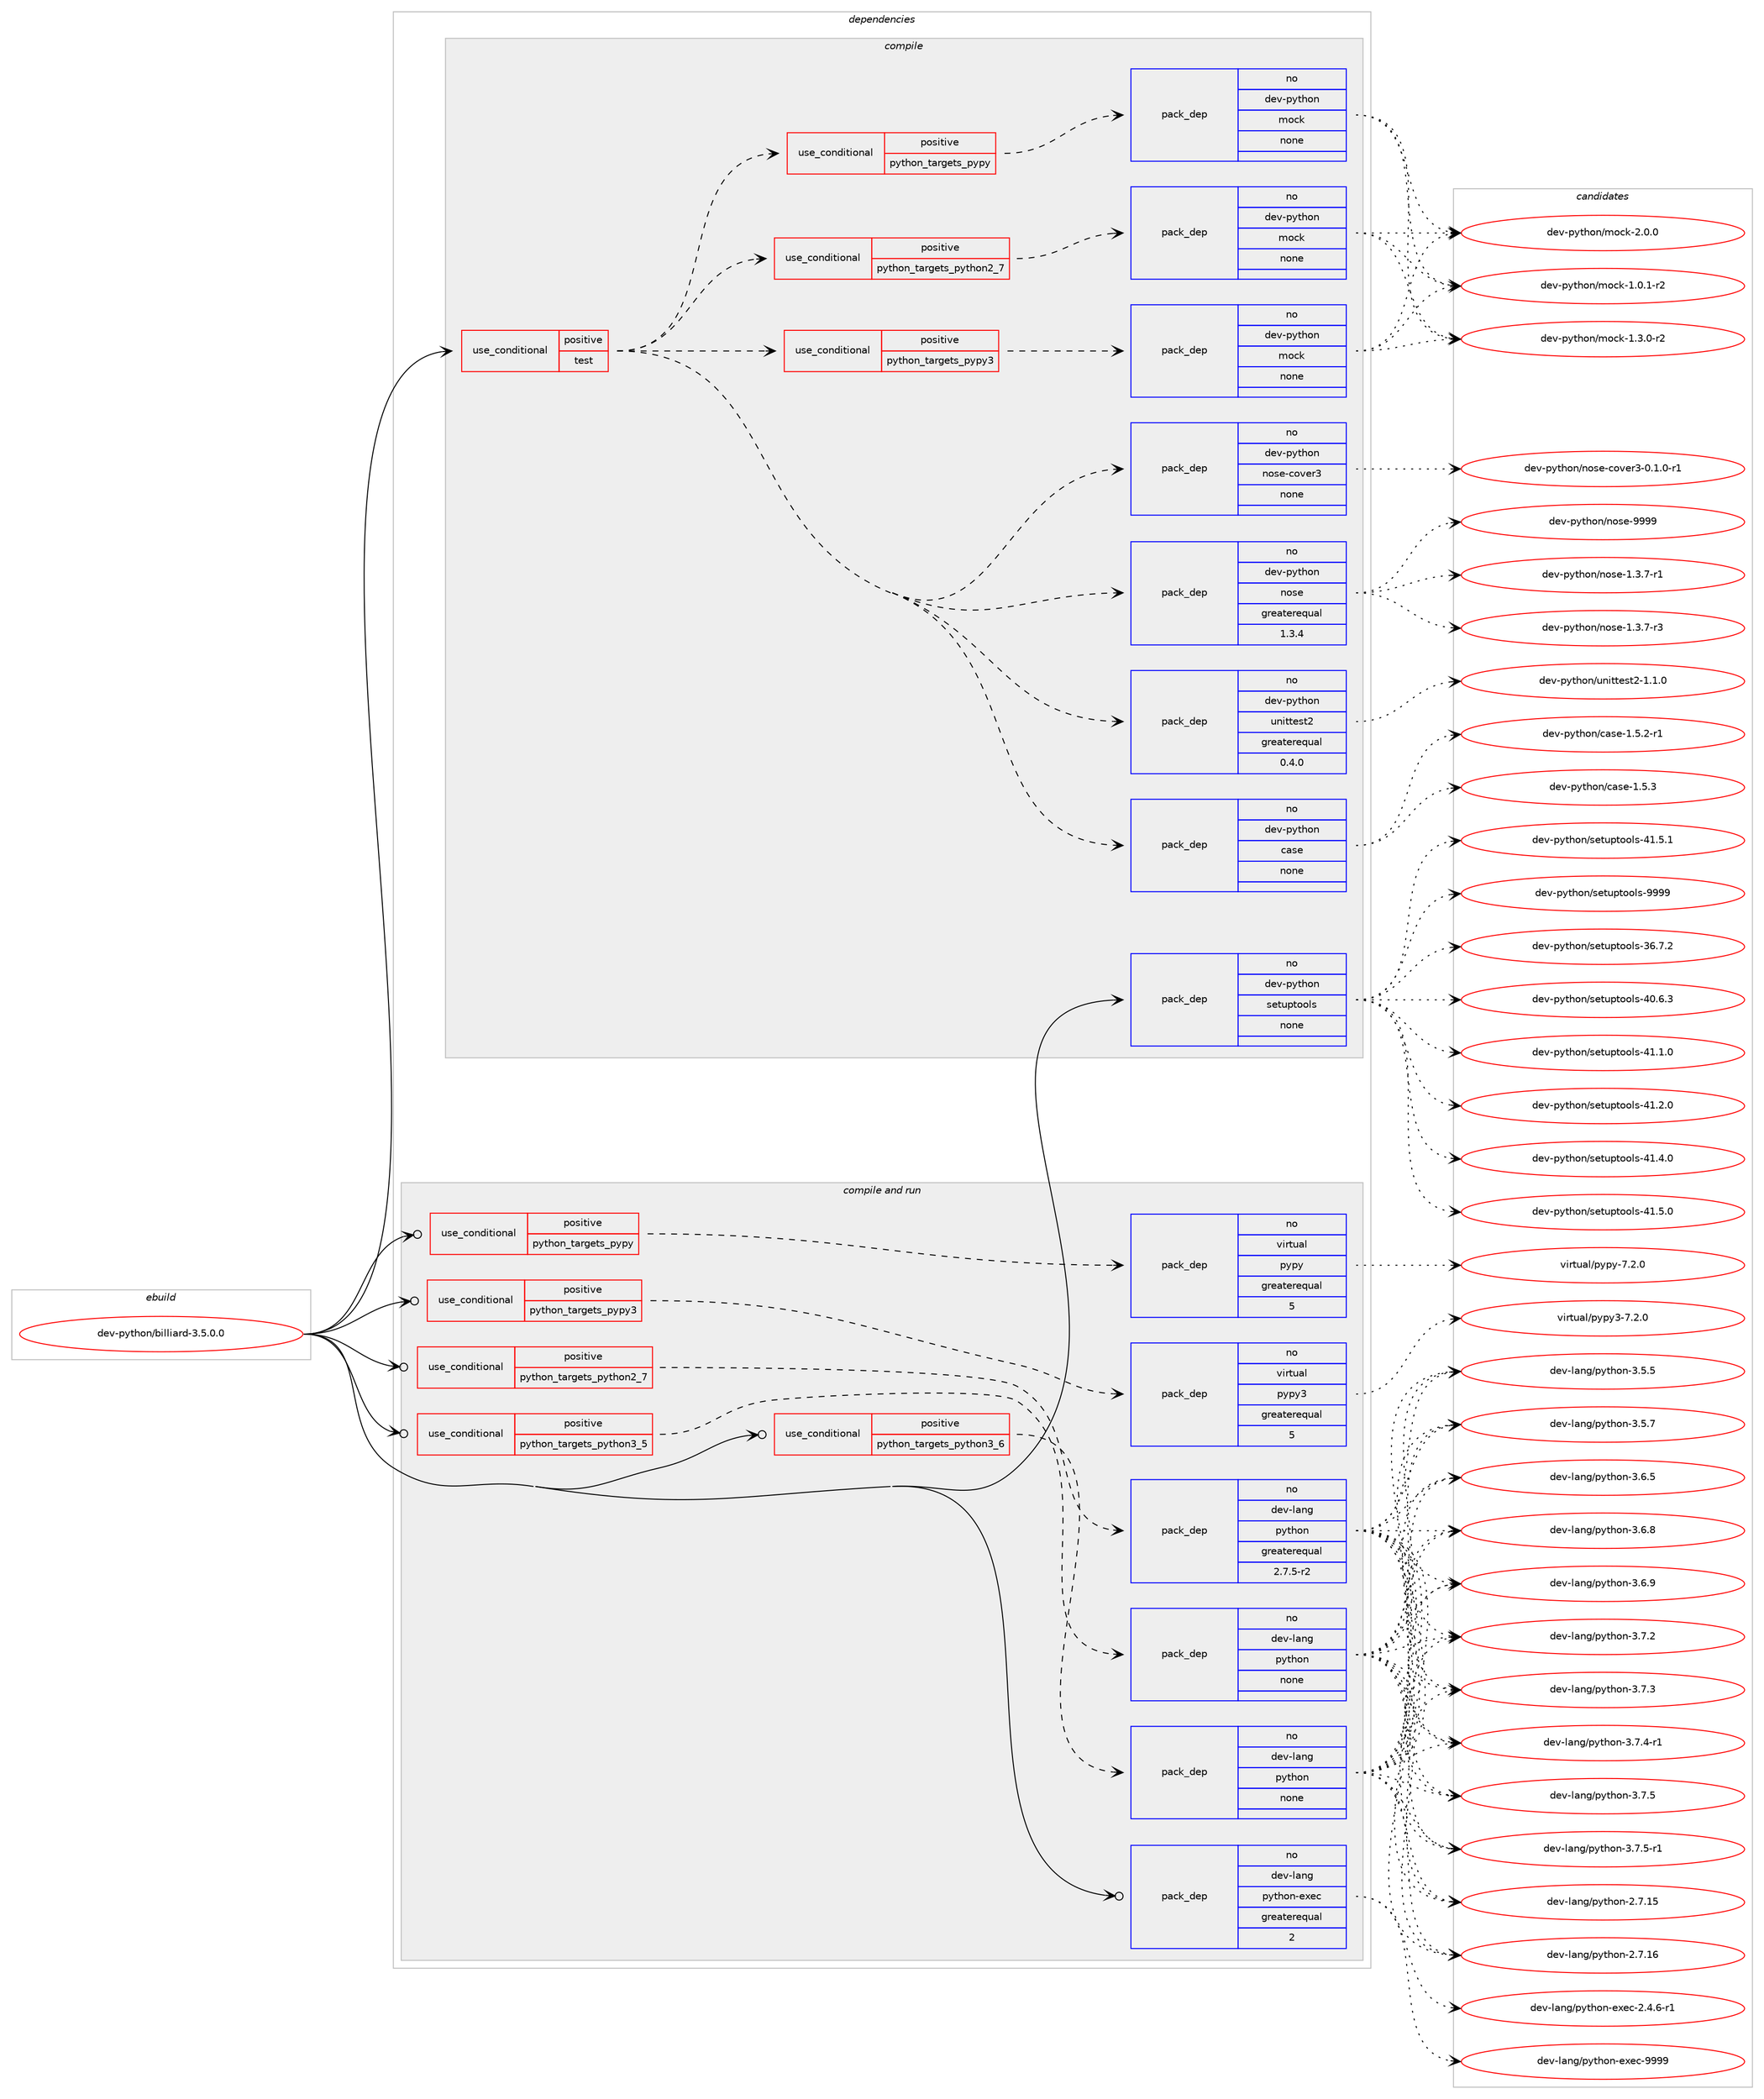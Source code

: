 digraph prolog {

# *************
# Graph options
# *************

newrank=true;
concentrate=true;
compound=true;
graph [rankdir=LR,fontname=Helvetica,fontsize=10,ranksep=1.5];#, ranksep=2.5, nodesep=0.2];
edge  [arrowhead=vee];
node  [fontname=Helvetica,fontsize=10];

# **********
# The ebuild
# **********

subgraph cluster_leftcol {
color=gray;
rank=same;
label=<<i>ebuild</i>>;
id [label="dev-python/billiard-3.5.0.0", color=red, width=4, href="../dev-python/billiard-3.5.0.0.svg"];
}

# ****************
# The dependencies
# ****************

subgraph cluster_midcol {
color=gray;
label=<<i>dependencies</i>>;
subgraph cluster_compile {
fillcolor="#eeeeee";
style=filled;
label=<<i>compile</i>>;
subgraph cond136864 {
dependency596666 [label=<<TABLE BORDER="0" CELLBORDER="1" CELLSPACING="0" CELLPADDING="4"><TR><TD ROWSPAN="3" CELLPADDING="10">use_conditional</TD></TR><TR><TD>positive</TD></TR><TR><TD>test</TD></TR></TABLE>>, shape=none, color=red];
subgraph pack448027 {
dependency596667 [label=<<TABLE BORDER="0" CELLBORDER="1" CELLSPACING="0" CELLPADDING="4" WIDTH="220"><TR><TD ROWSPAN="6" CELLPADDING="30">pack_dep</TD></TR><TR><TD WIDTH="110">no</TD></TR><TR><TD>dev-python</TD></TR><TR><TD>case</TD></TR><TR><TD>none</TD></TR><TR><TD></TD></TR></TABLE>>, shape=none, color=blue];
}
dependency596666:e -> dependency596667:w [weight=20,style="dashed",arrowhead="vee"];
subgraph pack448028 {
dependency596668 [label=<<TABLE BORDER="0" CELLBORDER="1" CELLSPACING="0" CELLPADDING="4" WIDTH="220"><TR><TD ROWSPAN="6" CELLPADDING="30">pack_dep</TD></TR><TR><TD WIDTH="110">no</TD></TR><TR><TD>dev-python</TD></TR><TR><TD>unittest2</TD></TR><TR><TD>greaterequal</TD></TR><TR><TD>0.4.0</TD></TR></TABLE>>, shape=none, color=blue];
}
dependency596666:e -> dependency596668:w [weight=20,style="dashed",arrowhead="vee"];
subgraph pack448029 {
dependency596669 [label=<<TABLE BORDER="0" CELLBORDER="1" CELLSPACING="0" CELLPADDING="4" WIDTH="220"><TR><TD ROWSPAN="6" CELLPADDING="30">pack_dep</TD></TR><TR><TD WIDTH="110">no</TD></TR><TR><TD>dev-python</TD></TR><TR><TD>nose</TD></TR><TR><TD>greaterequal</TD></TR><TR><TD>1.3.4</TD></TR></TABLE>>, shape=none, color=blue];
}
dependency596666:e -> dependency596669:w [weight=20,style="dashed",arrowhead="vee"];
subgraph pack448030 {
dependency596670 [label=<<TABLE BORDER="0" CELLBORDER="1" CELLSPACING="0" CELLPADDING="4" WIDTH="220"><TR><TD ROWSPAN="6" CELLPADDING="30">pack_dep</TD></TR><TR><TD WIDTH="110">no</TD></TR><TR><TD>dev-python</TD></TR><TR><TD>nose-cover3</TD></TR><TR><TD>none</TD></TR><TR><TD></TD></TR></TABLE>>, shape=none, color=blue];
}
dependency596666:e -> dependency596670:w [weight=20,style="dashed",arrowhead="vee"];
subgraph cond136865 {
dependency596671 [label=<<TABLE BORDER="0" CELLBORDER="1" CELLSPACING="0" CELLPADDING="4"><TR><TD ROWSPAN="3" CELLPADDING="10">use_conditional</TD></TR><TR><TD>positive</TD></TR><TR><TD>python_targets_pypy</TD></TR></TABLE>>, shape=none, color=red];
subgraph pack448031 {
dependency596672 [label=<<TABLE BORDER="0" CELLBORDER="1" CELLSPACING="0" CELLPADDING="4" WIDTH="220"><TR><TD ROWSPAN="6" CELLPADDING="30">pack_dep</TD></TR><TR><TD WIDTH="110">no</TD></TR><TR><TD>dev-python</TD></TR><TR><TD>mock</TD></TR><TR><TD>none</TD></TR><TR><TD></TD></TR></TABLE>>, shape=none, color=blue];
}
dependency596671:e -> dependency596672:w [weight=20,style="dashed",arrowhead="vee"];
}
dependency596666:e -> dependency596671:w [weight=20,style="dashed",arrowhead="vee"];
subgraph cond136866 {
dependency596673 [label=<<TABLE BORDER="0" CELLBORDER="1" CELLSPACING="0" CELLPADDING="4"><TR><TD ROWSPAN="3" CELLPADDING="10">use_conditional</TD></TR><TR><TD>positive</TD></TR><TR><TD>python_targets_pypy3</TD></TR></TABLE>>, shape=none, color=red];
subgraph pack448032 {
dependency596674 [label=<<TABLE BORDER="0" CELLBORDER="1" CELLSPACING="0" CELLPADDING="4" WIDTH="220"><TR><TD ROWSPAN="6" CELLPADDING="30">pack_dep</TD></TR><TR><TD WIDTH="110">no</TD></TR><TR><TD>dev-python</TD></TR><TR><TD>mock</TD></TR><TR><TD>none</TD></TR><TR><TD></TD></TR></TABLE>>, shape=none, color=blue];
}
dependency596673:e -> dependency596674:w [weight=20,style="dashed",arrowhead="vee"];
}
dependency596666:e -> dependency596673:w [weight=20,style="dashed",arrowhead="vee"];
subgraph cond136867 {
dependency596675 [label=<<TABLE BORDER="0" CELLBORDER="1" CELLSPACING="0" CELLPADDING="4"><TR><TD ROWSPAN="3" CELLPADDING="10">use_conditional</TD></TR><TR><TD>positive</TD></TR><TR><TD>python_targets_python2_7</TD></TR></TABLE>>, shape=none, color=red];
subgraph pack448033 {
dependency596676 [label=<<TABLE BORDER="0" CELLBORDER="1" CELLSPACING="0" CELLPADDING="4" WIDTH="220"><TR><TD ROWSPAN="6" CELLPADDING="30">pack_dep</TD></TR><TR><TD WIDTH="110">no</TD></TR><TR><TD>dev-python</TD></TR><TR><TD>mock</TD></TR><TR><TD>none</TD></TR><TR><TD></TD></TR></TABLE>>, shape=none, color=blue];
}
dependency596675:e -> dependency596676:w [weight=20,style="dashed",arrowhead="vee"];
}
dependency596666:e -> dependency596675:w [weight=20,style="dashed",arrowhead="vee"];
}
id:e -> dependency596666:w [weight=20,style="solid",arrowhead="vee"];
subgraph pack448034 {
dependency596677 [label=<<TABLE BORDER="0" CELLBORDER="1" CELLSPACING="0" CELLPADDING="4" WIDTH="220"><TR><TD ROWSPAN="6" CELLPADDING="30">pack_dep</TD></TR><TR><TD WIDTH="110">no</TD></TR><TR><TD>dev-python</TD></TR><TR><TD>setuptools</TD></TR><TR><TD>none</TD></TR><TR><TD></TD></TR></TABLE>>, shape=none, color=blue];
}
id:e -> dependency596677:w [weight=20,style="solid",arrowhead="vee"];
}
subgraph cluster_compileandrun {
fillcolor="#eeeeee";
style=filled;
label=<<i>compile and run</i>>;
subgraph cond136868 {
dependency596678 [label=<<TABLE BORDER="0" CELLBORDER="1" CELLSPACING="0" CELLPADDING="4"><TR><TD ROWSPAN="3" CELLPADDING="10">use_conditional</TD></TR><TR><TD>positive</TD></TR><TR><TD>python_targets_pypy</TD></TR></TABLE>>, shape=none, color=red];
subgraph pack448035 {
dependency596679 [label=<<TABLE BORDER="0" CELLBORDER="1" CELLSPACING="0" CELLPADDING="4" WIDTH="220"><TR><TD ROWSPAN="6" CELLPADDING="30">pack_dep</TD></TR><TR><TD WIDTH="110">no</TD></TR><TR><TD>virtual</TD></TR><TR><TD>pypy</TD></TR><TR><TD>greaterequal</TD></TR><TR><TD>5</TD></TR></TABLE>>, shape=none, color=blue];
}
dependency596678:e -> dependency596679:w [weight=20,style="dashed",arrowhead="vee"];
}
id:e -> dependency596678:w [weight=20,style="solid",arrowhead="odotvee"];
subgraph cond136869 {
dependency596680 [label=<<TABLE BORDER="0" CELLBORDER="1" CELLSPACING="0" CELLPADDING="4"><TR><TD ROWSPAN="3" CELLPADDING="10">use_conditional</TD></TR><TR><TD>positive</TD></TR><TR><TD>python_targets_pypy3</TD></TR></TABLE>>, shape=none, color=red];
subgraph pack448036 {
dependency596681 [label=<<TABLE BORDER="0" CELLBORDER="1" CELLSPACING="0" CELLPADDING="4" WIDTH="220"><TR><TD ROWSPAN="6" CELLPADDING="30">pack_dep</TD></TR><TR><TD WIDTH="110">no</TD></TR><TR><TD>virtual</TD></TR><TR><TD>pypy3</TD></TR><TR><TD>greaterequal</TD></TR><TR><TD>5</TD></TR></TABLE>>, shape=none, color=blue];
}
dependency596680:e -> dependency596681:w [weight=20,style="dashed",arrowhead="vee"];
}
id:e -> dependency596680:w [weight=20,style="solid",arrowhead="odotvee"];
subgraph cond136870 {
dependency596682 [label=<<TABLE BORDER="0" CELLBORDER="1" CELLSPACING="0" CELLPADDING="4"><TR><TD ROWSPAN="3" CELLPADDING="10">use_conditional</TD></TR><TR><TD>positive</TD></TR><TR><TD>python_targets_python2_7</TD></TR></TABLE>>, shape=none, color=red];
subgraph pack448037 {
dependency596683 [label=<<TABLE BORDER="0" CELLBORDER="1" CELLSPACING="0" CELLPADDING="4" WIDTH="220"><TR><TD ROWSPAN="6" CELLPADDING="30">pack_dep</TD></TR><TR><TD WIDTH="110">no</TD></TR><TR><TD>dev-lang</TD></TR><TR><TD>python</TD></TR><TR><TD>greaterequal</TD></TR><TR><TD>2.7.5-r2</TD></TR></TABLE>>, shape=none, color=blue];
}
dependency596682:e -> dependency596683:w [weight=20,style="dashed",arrowhead="vee"];
}
id:e -> dependency596682:w [weight=20,style="solid",arrowhead="odotvee"];
subgraph cond136871 {
dependency596684 [label=<<TABLE BORDER="0" CELLBORDER="1" CELLSPACING="0" CELLPADDING="4"><TR><TD ROWSPAN="3" CELLPADDING="10">use_conditional</TD></TR><TR><TD>positive</TD></TR><TR><TD>python_targets_python3_5</TD></TR></TABLE>>, shape=none, color=red];
subgraph pack448038 {
dependency596685 [label=<<TABLE BORDER="0" CELLBORDER="1" CELLSPACING="0" CELLPADDING="4" WIDTH="220"><TR><TD ROWSPAN="6" CELLPADDING="30">pack_dep</TD></TR><TR><TD WIDTH="110">no</TD></TR><TR><TD>dev-lang</TD></TR><TR><TD>python</TD></TR><TR><TD>none</TD></TR><TR><TD></TD></TR></TABLE>>, shape=none, color=blue];
}
dependency596684:e -> dependency596685:w [weight=20,style="dashed",arrowhead="vee"];
}
id:e -> dependency596684:w [weight=20,style="solid",arrowhead="odotvee"];
subgraph cond136872 {
dependency596686 [label=<<TABLE BORDER="0" CELLBORDER="1" CELLSPACING="0" CELLPADDING="4"><TR><TD ROWSPAN="3" CELLPADDING="10">use_conditional</TD></TR><TR><TD>positive</TD></TR><TR><TD>python_targets_python3_6</TD></TR></TABLE>>, shape=none, color=red];
subgraph pack448039 {
dependency596687 [label=<<TABLE BORDER="0" CELLBORDER="1" CELLSPACING="0" CELLPADDING="4" WIDTH="220"><TR><TD ROWSPAN="6" CELLPADDING="30">pack_dep</TD></TR><TR><TD WIDTH="110">no</TD></TR><TR><TD>dev-lang</TD></TR><TR><TD>python</TD></TR><TR><TD>none</TD></TR><TR><TD></TD></TR></TABLE>>, shape=none, color=blue];
}
dependency596686:e -> dependency596687:w [weight=20,style="dashed",arrowhead="vee"];
}
id:e -> dependency596686:w [weight=20,style="solid",arrowhead="odotvee"];
subgraph pack448040 {
dependency596688 [label=<<TABLE BORDER="0" CELLBORDER="1" CELLSPACING="0" CELLPADDING="4" WIDTH="220"><TR><TD ROWSPAN="6" CELLPADDING="30">pack_dep</TD></TR><TR><TD WIDTH="110">no</TD></TR><TR><TD>dev-lang</TD></TR><TR><TD>python-exec</TD></TR><TR><TD>greaterequal</TD></TR><TR><TD>2</TD></TR></TABLE>>, shape=none, color=blue];
}
id:e -> dependency596688:w [weight=20,style="solid",arrowhead="odotvee"];
}
subgraph cluster_run {
fillcolor="#eeeeee";
style=filled;
label=<<i>run</i>>;
}
}

# **************
# The candidates
# **************

subgraph cluster_choices {
rank=same;
color=gray;
label=<<i>candidates</i>>;

subgraph choice448027 {
color=black;
nodesep=1;
choice100101118451121211161041111104799971151014549465346504511449 [label="dev-python/case-1.5.2-r1", color=red, width=4,href="../dev-python/case-1.5.2-r1.svg"];
choice10010111845112121116104111110479997115101454946534651 [label="dev-python/case-1.5.3", color=red, width=4,href="../dev-python/case-1.5.3.svg"];
dependency596667:e -> choice100101118451121211161041111104799971151014549465346504511449:w [style=dotted,weight="100"];
dependency596667:e -> choice10010111845112121116104111110479997115101454946534651:w [style=dotted,weight="100"];
}
subgraph choice448028 {
color=black;
nodesep=1;
choice100101118451121211161041111104711711010511611610111511650454946494648 [label="dev-python/unittest2-1.1.0", color=red, width=4,href="../dev-python/unittest2-1.1.0.svg"];
dependency596668:e -> choice100101118451121211161041111104711711010511611610111511650454946494648:w [style=dotted,weight="100"];
}
subgraph choice448029 {
color=black;
nodesep=1;
choice10010111845112121116104111110471101111151014549465146554511449 [label="dev-python/nose-1.3.7-r1", color=red, width=4,href="../dev-python/nose-1.3.7-r1.svg"];
choice10010111845112121116104111110471101111151014549465146554511451 [label="dev-python/nose-1.3.7-r3", color=red, width=4,href="../dev-python/nose-1.3.7-r3.svg"];
choice10010111845112121116104111110471101111151014557575757 [label="dev-python/nose-9999", color=red, width=4,href="../dev-python/nose-9999.svg"];
dependency596669:e -> choice10010111845112121116104111110471101111151014549465146554511449:w [style=dotted,weight="100"];
dependency596669:e -> choice10010111845112121116104111110471101111151014549465146554511451:w [style=dotted,weight="100"];
dependency596669:e -> choice10010111845112121116104111110471101111151014557575757:w [style=dotted,weight="100"];
}
subgraph choice448030 {
color=black;
nodesep=1;
choice10010111845112121116104111110471101111151014599111118101114514548464946484511449 [label="dev-python/nose-cover3-0.1.0-r1", color=red, width=4,href="../dev-python/nose-cover3-0.1.0-r1.svg"];
dependency596670:e -> choice10010111845112121116104111110471101111151014599111118101114514548464946484511449:w [style=dotted,weight="100"];
}
subgraph choice448031 {
color=black;
nodesep=1;
choice1001011184511212111610411111047109111991074549464846494511450 [label="dev-python/mock-1.0.1-r2", color=red, width=4,href="../dev-python/mock-1.0.1-r2.svg"];
choice1001011184511212111610411111047109111991074549465146484511450 [label="dev-python/mock-1.3.0-r2", color=red, width=4,href="../dev-python/mock-1.3.0-r2.svg"];
choice100101118451121211161041111104710911199107455046484648 [label="dev-python/mock-2.0.0", color=red, width=4,href="../dev-python/mock-2.0.0.svg"];
dependency596672:e -> choice1001011184511212111610411111047109111991074549464846494511450:w [style=dotted,weight="100"];
dependency596672:e -> choice1001011184511212111610411111047109111991074549465146484511450:w [style=dotted,weight="100"];
dependency596672:e -> choice100101118451121211161041111104710911199107455046484648:w [style=dotted,weight="100"];
}
subgraph choice448032 {
color=black;
nodesep=1;
choice1001011184511212111610411111047109111991074549464846494511450 [label="dev-python/mock-1.0.1-r2", color=red, width=4,href="../dev-python/mock-1.0.1-r2.svg"];
choice1001011184511212111610411111047109111991074549465146484511450 [label="dev-python/mock-1.3.0-r2", color=red, width=4,href="../dev-python/mock-1.3.0-r2.svg"];
choice100101118451121211161041111104710911199107455046484648 [label="dev-python/mock-2.0.0", color=red, width=4,href="../dev-python/mock-2.0.0.svg"];
dependency596674:e -> choice1001011184511212111610411111047109111991074549464846494511450:w [style=dotted,weight="100"];
dependency596674:e -> choice1001011184511212111610411111047109111991074549465146484511450:w [style=dotted,weight="100"];
dependency596674:e -> choice100101118451121211161041111104710911199107455046484648:w [style=dotted,weight="100"];
}
subgraph choice448033 {
color=black;
nodesep=1;
choice1001011184511212111610411111047109111991074549464846494511450 [label="dev-python/mock-1.0.1-r2", color=red, width=4,href="../dev-python/mock-1.0.1-r2.svg"];
choice1001011184511212111610411111047109111991074549465146484511450 [label="dev-python/mock-1.3.0-r2", color=red, width=4,href="../dev-python/mock-1.3.0-r2.svg"];
choice100101118451121211161041111104710911199107455046484648 [label="dev-python/mock-2.0.0", color=red, width=4,href="../dev-python/mock-2.0.0.svg"];
dependency596676:e -> choice1001011184511212111610411111047109111991074549464846494511450:w [style=dotted,weight="100"];
dependency596676:e -> choice1001011184511212111610411111047109111991074549465146484511450:w [style=dotted,weight="100"];
dependency596676:e -> choice100101118451121211161041111104710911199107455046484648:w [style=dotted,weight="100"];
}
subgraph choice448034 {
color=black;
nodesep=1;
choice100101118451121211161041111104711510111611711211611111110811545515446554650 [label="dev-python/setuptools-36.7.2", color=red, width=4,href="../dev-python/setuptools-36.7.2.svg"];
choice100101118451121211161041111104711510111611711211611111110811545524846544651 [label="dev-python/setuptools-40.6.3", color=red, width=4,href="../dev-python/setuptools-40.6.3.svg"];
choice100101118451121211161041111104711510111611711211611111110811545524946494648 [label="dev-python/setuptools-41.1.0", color=red, width=4,href="../dev-python/setuptools-41.1.0.svg"];
choice100101118451121211161041111104711510111611711211611111110811545524946504648 [label="dev-python/setuptools-41.2.0", color=red, width=4,href="../dev-python/setuptools-41.2.0.svg"];
choice100101118451121211161041111104711510111611711211611111110811545524946524648 [label="dev-python/setuptools-41.4.0", color=red, width=4,href="../dev-python/setuptools-41.4.0.svg"];
choice100101118451121211161041111104711510111611711211611111110811545524946534648 [label="dev-python/setuptools-41.5.0", color=red, width=4,href="../dev-python/setuptools-41.5.0.svg"];
choice100101118451121211161041111104711510111611711211611111110811545524946534649 [label="dev-python/setuptools-41.5.1", color=red, width=4,href="../dev-python/setuptools-41.5.1.svg"];
choice10010111845112121116104111110471151011161171121161111111081154557575757 [label="dev-python/setuptools-9999", color=red, width=4,href="../dev-python/setuptools-9999.svg"];
dependency596677:e -> choice100101118451121211161041111104711510111611711211611111110811545515446554650:w [style=dotted,weight="100"];
dependency596677:e -> choice100101118451121211161041111104711510111611711211611111110811545524846544651:w [style=dotted,weight="100"];
dependency596677:e -> choice100101118451121211161041111104711510111611711211611111110811545524946494648:w [style=dotted,weight="100"];
dependency596677:e -> choice100101118451121211161041111104711510111611711211611111110811545524946504648:w [style=dotted,weight="100"];
dependency596677:e -> choice100101118451121211161041111104711510111611711211611111110811545524946524648:w [style=dotted,weight="100"];
dependency596677:e -> choice100101118451121211161041111104711510111611711211611111110811545524946534648:w [style=dotted,weight="100"];
dependency596677:e -> choice100101118451121211161041111104711510111611711211611111110811545524946534649:w [style=dotted,weight="100"];
dependency596677:e -> choice10010111845112121116104111110471151011161171121161111111081154557575757:w [style=dotted,weight="100"];
}
subgraph choice448035 {
color=black;
nodesep=1;
choice1181051141161179710847112121112121455546504648 [label="virtual/pypy-7.2.0", color=red, width=4,href="../virtual/pypy-7.2.0.svg"];
dependency596679:e -> choice1181051141161179710847112121112121455546504648:w [style=dotted,weight="100"];
}
subgraph choice448036 {
color=black;
nodesep=1;
choice118105114116117971084711212111212151455546504648 [label="virtual/pypy3-7.2.0", color=red, width=4,href="../virtual/pypy3-7.2.0.svg"];
dependency596681:e -> choice118105114116117971084711212111212151455546504648:w [style=dotted,weight="100"];
}
subgraph choice448037 {
color=black;
nodesep=1;
choice10010111845108971101034711212111610411111045504655464953 [label="dev-lang/python-2.7.15", color=red, width=4,href="../dev-lang/python-2.7.15.svg"];
choice10010111845108971101034711212111610411111045504655464954 [label="dev-lang/python-2.7.16", color=red, width=4,href="../dev-lang/python-2.7.16.svg"];
choice100101118451089711010347112121116104111110455146534653 [label="dev-lang/python-3.5.5", color=red, width=4,href="../dev-lang/python-3.5.5.svg"];
choice100101118451089711010347112121116104111110455146534655 [label="dev-lang/python-3.5.7", color=red, width=4,href="../dev-lang/python-3.5.7.svg"];
choice100101118451089711010347112121116104111110455146544653 [label="dev-lang/python-3.6.5", color=red, width=4,href="../dev-lang/python-3.6.5.svg"];
choice100101118451089711010347112121116104111110455146544656 [label="dev-lang/python-3.6.8", color=red, width=4,href="../dev-lang/python-3.6.8.svg"];
choice100101118451089711010347112121116104111110455146544657 [label="dev-lang/python-3.6.9", color=red, width=4,href="../dev-lang/python-3.6.9.svg"];
choice100101118451089711010347112121116104111110455146554650 [label="dev-lang/python-3.7.2", color=red, width=4,href="../dev-lang/python-3.7.2.svg"];
choice100101118451089711010347112121116104111110455146554651 [label="dev-lang/python-3.7.3", color=red, width=4,href="../dev-lang/python-3.7.3.svg"];
choice1001011184510897110103471121211161041111104551465546524511449 [label="dev-lang/python-3.7.4-r1", color=red, width=4,href="../dev-lang/python-3.7.4-r1.svg"];
choice100101118451089711010347112121116104111110455146554653 [label="dev-lang/python-3.7.5", color=red, width=4,href="../dev-lang/python-3.7.5.svg"];
choice1001011184510897110103471121211161041111104551465546534511449 [label="dev-lang/python-3.7.5-r1", color=red, width=4,href="../dev-lang/python-3.7.5-r1.svg"];
dependency596683:e -> choice10010111845108971101034711212111610411111045504655464953:w [style=dotted,weight="100"];
dependency596683:e -> choice10010111845108971101034711212111610411111045504655464954:w [style=dotted,weight="100"];
dependency596683:e -> choice100101118451089711010347112121116104111110455146534653:w [style=dotted,weight="100"];
dependency596683:e -> choice100101118451089711010347112121116104111110455146534655:w [style=dotted,weight="100"];
dependency596683:e -> choice100101118451089711010347112121116104111110455146544653:w [style=dotted,weight="100"];
dependency596683:e -> choice100101118451089711010347112121116104111110455146544656:w [style=dotted,weight="100"];
dependency596683:e -> choice100101118451089711010347112121116104111110455146544657:w [style=dotted,weight="100"];
dependency596683:e -> choice100101118451089711010347112121116104111110455146554650:w [style=dotted,weight="100"];
dependency596683:e -> choice100101118451089711010347112121116104111110455146554651:w [style=dotted,weight="100"];
dependency596683:e -> choice1001011184510897110103471121211161041111104551465546524511449:w [style=dotted,weight="100"];
dependency596683:e -> choice100101118451089711010347112121116104111110455146554653:w [style=dotted,weight="100"];
dependency596683:e -> choice1001011184510897110103471121211161041111104551465546534511449:w [style=dotted,weight="100"];
}
subgraph choice448038 {
color=black;
nodesep=1;
choice10010111845108971101034711212111610411111045504655464953 [label="dev-lang/python-2.7.15", color=red, width=4,href="../dev-lang/python-2.7.15.svg"];
choice10010111845108971101034711212111610411111045504655464954 [label="dev-lang/python-2.7.16", color=red, width=4,href="../dev-lang/python-2.7.16.svg"];
choice100101118451089711010347112121116104111110455146534653 [label="dev-lang/python-3.5.5", color=red, width=4,href="../dev-lang/python-3.5.5.svg"];
choice100101118451089711010347112121116104111110455146534655 [label="dev-lang/python-3.5.7", color=red, width=4,href="../dev-lang/python-3.5.7.svg"];
choice100101118451089711010347112121116104111110455146544653 [label="dev-lang/python-3.6.5", color=red, width=4,href="../dev-lang/python-3.6.5.svg"];
choice100101118451089711010347112121116104111110455146544656 [label="dev-lang/python-3.6.8", color=red, width=4,href="../dev-lang/python-3.6.8.svg"];
choice100101118451089711010347112121116104111110455146544657 [label="dev-lang/python-3.6.9", color=red, width=4,href="../dev-lang/python-3.6.9.svg"];
choice100101118451089711010347112121116104111110455146554650 [label="dev-lang/python-3.7.2", color=red, width=4,href="../dev-lang/python-3.7.2.svg"];
choice100101118451089711010347112121116104111110455146554651 [label="dev-lang/python-3.7.3", color=red, width=4,href="../dev-lang/python-3.7.3.svg"];
choice1001011184510897110103471121211161041111104551465546524511449 [label="dev-lang/python-3.7.4-r1", color=red, width=4,href="../dev-lang/python-3.7.4-r1.svg"];
choice100101118451089711010347112121116104111110455146554653 [label="dev-lang/python-3.7.5", color=red, width=4,href="../dev-lang/python-3.7.5.svg"];
choice1001011184510897110103471121211161041111104551465546534511449 [label="dev-lang/python-3.7.5-r1", color=red, width=4,href="../dev-lang/python-3.7.5-r1.svg"];
dependency596685:e -> choice10010111845108971101034711212111610411111045504655464953:w [style=dotted,weight="100"];
dependency596685:e -> choice10010111845108971101034711212111610411111045504655464954:w [style=dotted,weight="100"];
dependency596685:e -> choice100101118451089711010347112121116104111110455146534653:w [style=dotted,weight="100"];
dependency596685:e -> choice100101118451089711010347112121116104111110455146534655:w [style=dotted,weight="100"];
dependency596685:e -> choice100101118451089711010347112121116104111110455146544653:w [style=dotted,weight="100"];
dependency596685:e -> choice100101118451089711010347112121116104111110455146544656:w [style=dotted,weight="100"];
dependency596685:e -> choice100101118451089711010347112121116104111110455146544657:w [style=dotted,weight="100"];
dependency596685:e -> choice100101118451089711010347112121116104111110455146554650:w [style=dotted,weight="100"];
dependency596685:e -> choice100101118451089711010347112121116104111110455146554651:w [style=dotted,weight="100"];
dependency596685:e -> choice1001011184510897110103471121211161041111104551465546524511449:w [style=dotted,weight="100"];
dependency596685:e -> choice100101118451089711010347112121116104111110455146554653:w [style=dotted,weight="100"];
dependency596685:e -> choice1001011184510897110103471121211161041111104551465546534511449:w [style=dotted,weight="100"];
}
subgraph choice448039 {
color=black;
nodesep=1;
choice10010111845108971101034711212111610411111045504655464953 [label="dev-lang/python-2.7.15", color=red, width=4,href="../dev-lang/python-2.7.15.svg"];
choice10010111845108971101034711212111610411111045504655464954 [label="dev-lang/python-2.7.16", color=red, width=4,href="../dev-lang/python-2.7.16.svg"];
choice100101118451089711010347112121116104111110455146534653 [label="dev-lang/python-3.5.5", color=red, width=4,href="../dev-lang/python-3.5.5.svg"];
choice100101118451089711010347112121116104111110455146534655 [label="dev-lang/python-3.5.7", color=red, width=4,href="../dev-lang/python-3.5.7.svg"];
choice100101118451089711010347112121116104111110455146544653 [label="dev-lang/python-3.6.5", color=red, width=4,href="../dev-lang/python-3.6.5.svg"];
choice100101118451089711010347112121116104111110455146544656 [label="dev-lang/python-3.6.8", color=red, width=4,href="../dev-lang/python-3.6.8.svg"];
choice100101118451089711010347112121116104111110455146544657 [label="dev-lang/python-3.6.9", color=red, width=4,href="../dev-lang/python-3.6.9.svg"];
choice100101118451089711010347112121116104111110455146554650 [label="dev-lang/python-3.7.2", color=red, width=4,href="../dev-lang/python-3.7.2.svg"];
choice100101118451089711010347112121116104111110455146554651 [label="dev-lang/python-3.7.3", color=red, width=4,href="../dev-lang/python-3.7.3.svg"];
choice1001011184510897110103471121211161041111104551465546524511449 [label="dev-lang/python-3.7.4-r1", color=red, width=4,href="../dev-lang/python-3.7.4-r1.svg"];
choice100101118451089711010347112121116104111110455146554653 [label="dev-lang/python-3.7.5", color=red, width=4,href="../dev-lang/python-3.7.5.svg"];
choice1001011184510897110103471121211161041111104551465546534511449 [label="dev-lang/python-3.7.5-r1", color=red, width=4,href="../dev-lang/python-3.7.5-r1.svg"];
dependency596687:e -> choice10010111845108971101034711212111610411111045504655464953:w [style=dotted,weight="100"];
dependency596687:e -> choice10010111845108971101034711212111610411111045504655464954:w [style=dotted,weight="100"];
dependency596687:e -> choice100101118451089711010347112121116104111110455146534653:w [style=dotted,weight="100"];
dependency596687:e -> choice100101118451089711010347112121116104111110455146534655:w [style=dotted,weight="100"];
dependency596687:e -> choice100101118451089711010347112121116104111110455146544653:w [style=dotted,weight="100"];
dependency596687:e -> choice100101118451089711010347112121116104111110455146544656:w [style=dotted,weight="100"];
dependency596687:e -> choice100101118451089711010347112121116104111110455146544657:w [style=dotted,weight="100"];
dependency596687:e -> choice100101118451089711010347112121116104111110455146554650:w [style=dotted,weight="100"];
dependency596687:e -> choice100101118451089711010347112121116104111110455146554651:w [style=dotted,weight="100"];
dependency596687:e -> choice1001011184510897110103471121211161041111104551465546524511449:w [style=dotted,weight="100"];
dependency596687:e -> choice100101118451089711010347112121116104111110455146554653:w [style=dotted,weight="100"];
dependency596687:e -> choice1001011184510897110103471121211161041111104551465546534511449:w [style=dotted,weight="100"];
}
subgraph choice448040 {
color=black;
nodesep=1;
choice10010111845108971101034711212111610411111045101120101994550465246544511449 [label="dev-lang/python-exec-2.4.6-r1", color=red, width=4,href="../dev-lang/python-exec-2.4.6-r1.svg"];
choice10010111845108971101034711212111610411111045101120101994557575757 [label="dev-lang/python-exec-9999", color=red, width=4,href="../dev-lang/python-exec-9999.svg"];
dependency596688:e -> choice10010111845108971101034711212111610411111045101120101994550465246544511449:w [style=dotted,weight="100"];
dependency596688:e -> choice10010111845108971101034711212111610411111045101120101994557575757:w [style=dotted,weight="100"];
}
}

}
